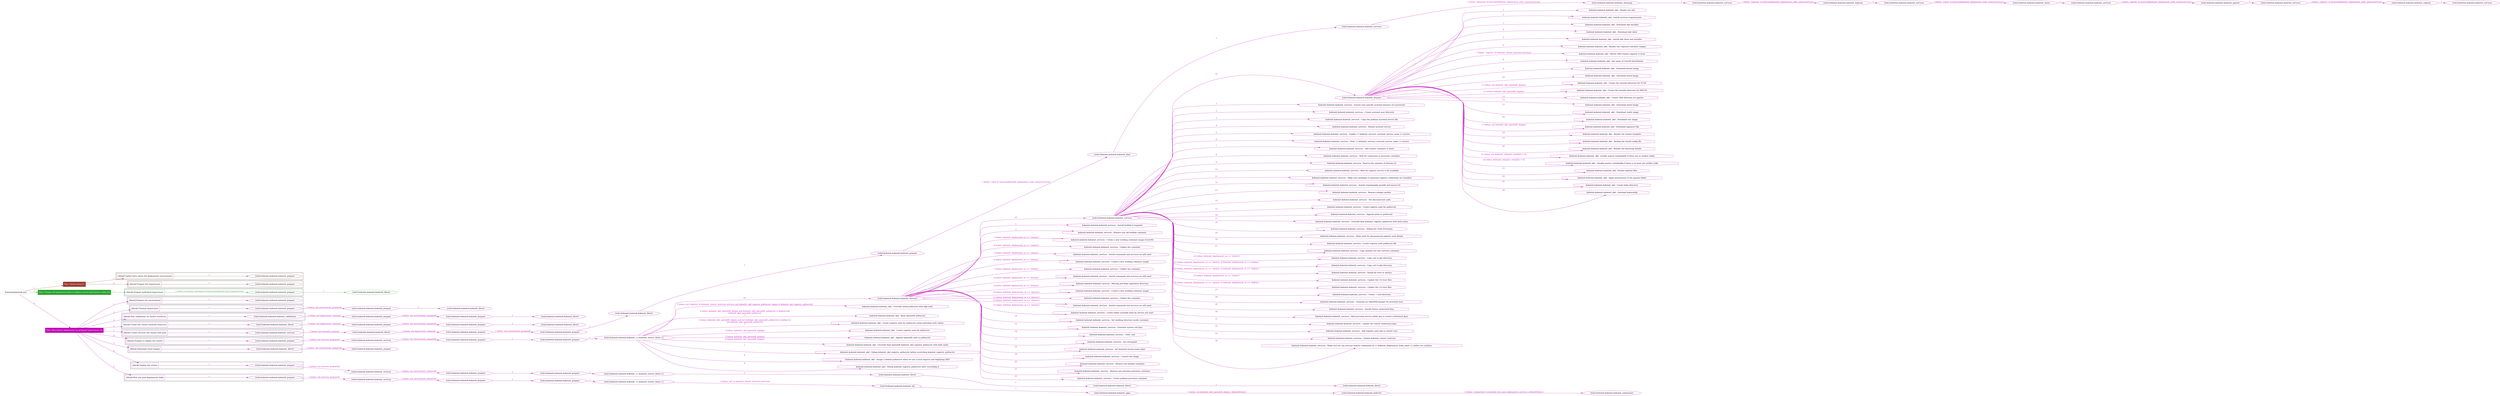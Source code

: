 digraph {
	graph [concentrate=true ordering=in rankdir=LR ratio=fill]
	edge [esep=5 sep=10]
	"kubeinit/playbook.yml" [id=root_node style=dotted]
	play_81dbe9fc [label="Play: Initial setup (1)" color="#9a3b32" fontcolor="#ffffff" id=play_81dbe9fc shape=box style=filled tooltip=localhost]
	"kubeinit/playbook.yml" -> play_81dbe9fc [label="1 " color="#9a3b32" fontcolor="#9a3b32" id=edge_3fa79bad labeltooltip="1 " tooltip="1 "]
	subgraph "kubeinit.kubeinit.kubeinit_prepare" {
		role_88bb15c1 [label="[role] kubeinit.kubeinit.kubeinit_prepare" color="#9a3b32" id=role_88bb15c1 tooltip="kubeinit.kubeinit.kubeinit_prepare"]
	}
	subgraph "kubeinit.kubeinit.kubeinit_prepare" {
		role_7743e0fb [label="[role] kubeinit.kubeinit.kubeinit_prepare" color="#9a3b32" id=role_7743e0fb tooltip="kubeinit.kubeinit.kubeinit_prepare"]
	}
	subgraph "Play: Initial setup (1)" {
		play_81dbe9fc -> block_e878dcc7 [label=1 color="#9a3b32" fontcolor="#9a3b32" id=edge_39e73174 labeltooltip=1 tooltip=1]
		subgraph cluster_block_e878dcc7 {
			block_e878dcc7 [label="[block] Gather facts about the deployment environment" color="#9a3b32" id=block_e878dcc7 labeltooltip="Gather facts about the deployment environment" shape=box tooltip="Gather facts about the deployment environment"]
			block_e878dcc7 -> role_88bb15c1 [label="1 " color="#9a3b32" fontcolor="#9a3b32" id=edge_1ad7bcfa labeltooltip="1 " tooltip="1 "]
		}
		play_81dbe9fc -> block_2233b9d8 [label=2 color="#9a3b32" fontcolor="#9a3b32" id=edge_8047bba2 labeltooltip=2 tooltip=2]
		subgraph cluster_block_2233b9d8 {
			block_2233b9d8 [label="[block] Prepare the hypervisors" color="#9a3b32" id=block_2233b9d8 labeltooltip="Prepare the hypervisors" shape=box tooltip="Prepare the hypervisors"]
			block_2233b9d8 -> role_7743e0fb [label="1 " color="#9a3b32" fontcolor="#9a3b32" id=edge_13140154 labeltooltip="1 " tooltip="1 "]
		}
	}
	play_aa187731 [label="Play: Prepare all hypervisor hosts to deploy service and cluster nodes (0)" color="#29a32d" fontcolor="#ffffff" id=play_aa187731 shape=box style=filled tooltip="Play: Prepare all hypervisor hosts to deploy service and cluster nodes (0)"]
	"kubeinit/playbook.yml" -> play_aa187731 [label="2 " color="#29a32d" fontcolor="#29a32d" id=edge_eab92402 labeltooltip="2 " tooltip="2 "]
	subgraph "kubeinit.kubeinit.kubeinit_libvirt" {
		role_12303c79 [label="[role] kubeinit.kubeinit.kubeinit_libvirt" color="#29a32d" id=role_12303c79 tooltip="kubeinit.kubeinit.kubeinit_libvirt"]
	}
	subgraph "kubeinit.kubeinit.kubeinit_prepare" {
		role_31bdddfc [label="[role] kubeinit.kubeinit.kubeinit_prepare" color="#29a32d" id=role_31bdddfc tooltip="kubeinit.kubeinit.kubeinit_prepare"]
		role_31bdddfc -> role_12303c79 [label="1 " color="#29a32d" fontcolor="#29a32d" id=edge_21d2fc35 labeltooltip="1 " tooltip="1 "]
	}
	subgraph "Play: Prepare all hypervisor hosts to deploy service and cluster nodes (0)" {
		play_aa187731 -> block_cefc717c [label=1 color="#29a32d" fontcolor="#29a32d" id=edge_0609c469 labeltooltip=1 tooltip=1]
		subgraph cluster_block_cefc717c {
			block_cefc717c [label="[block] Prepare individual hypervisors" color="#29a32d" id=block_cefc717c labeltooltip="Prepare individual hypervisors" shape=box tooltip="Prepare individual hypervisors"]
			block_cefc717c -> role_31bdddfc [label="1 [when: inventory_hostname in hostvars['kubeinit-facts'].hypervisors]" color="#29a32d" fontcolor="#29a32d" id=edge_dabd0fb6 labeltooltip="1 [when: inventory_hostname in hostvars['kubeinit-facts'].hypervisors]" tooltip="1 [when: inventory_hostname in hostvars['kubeinit-facts'].hypervisors]"]
		}
	}
	play_48d6a98c [label="Play: Run cluster deployment on prepared hypervisors (1)" color="#c00cb5" fontcolor="#ffffff" id=play_48d6a98c shape=box style=filled tooltip=localhost]
	"kubeinit/playbook.yml" -> play_48d6a98c [label="3 " color="#c00cb5" fontcolor="#c00cb5" id=edge_55df632e labeltooltip="3 " tooltip="3 "]
	subgraph "kubeinit.kubeinit.kubeinit_prepare" {
		role_2b9d1cc1 [label="[role] kubeinit.kubeinit.kubeinit_prepare" color="#c00cb5" id=role_2b9d1cc1 tooltip="kubeinit.kubeinit.kubeinit_prepare"]
	}
	subgraph "kubeinit.kubeinit.kubeinit_libvirt" {
		role_4b13639a [label="[role] kubeinit.kubeinit.kubeinit_libvirt" color="#c00cb5" id=role_4b13639a tooltip="kubeinit.kubeinit.kubeinit_libvirt"]
	}
	subgraph "kubeinit.kubeinit.kubeinit_prepare" {
		role_19702215 [label="[role] kubeinit.kubeinit.kubeinit_prepare" color="#c00cb5" id=role_19702215 tooltip="kubeinit.kubeinit.kubeinit_prepare"]
		role_19702215 -> role_4b13639a [label="1 " color="#c00cb5" fontcolor="#c00cb5" id=edge_ef47de53 labeltooltip="1 " tooltip="1 "]
	}
	subgraph "kubeinit.kubeinit.kubeinit_prepare" {
		role_4e23888e [label="[role] kubeinit.kubeinit.kubeinit_prepare" color="#c00cb5" id=role_4e23888e tooltip="kubeinit.kubeinit.kubeinit_prepare"]
		role_4e23888e -> role_19702215 [label="1 [when: not environment_prepared]" color="#c00cb5" fontcolor="#c00cb5" id=edge_659a2d39 labeltooltip="1 [when: not environment_prepared]" tooltip="1 [when: not environment_prepared]"]
	}
	subgraph "kubeinit.kubeinit.kubeinit_libvirt" {
		role_c6a5ff37 [label="[role] kubeinit.kubeinit.kubeinit_libvirt" color="#c00cb5" id=role_c6a5ff37 tooltip="kubeinit.kubeinit.kubeinit_libvirt"]
	}
	subgraph "kubeinit.kubeinit.kubeinit_prepare" {
		role_ead1d806 [label="[role] kubeinit.kubeinit.kubeinit_prepare" color="#c00cb5" id=role_ead1d806 tooltip="kubeinit.kubeinit.kubeinit_prepare"]
		role_ead1d806 -> role_c6a5ff37 [label="1 " color="#c00cb5" fontcolor="#c00cb5" id=edge_14cb0028 labeltooltip="1 " tooltip="1 "]
	}
	subgraph "kubeinit.kubeinit.kubeinit_prepare" {
		role_14ff42c9 [label="[role] kubeinit.kubeinit.kubeinit_prepare" color="#c00cb5" id=role_14ff42c9 tooltip="kubeinit.kubeinit.kubeinit_prepare"]
		role_14ff42c9 -> role_ead1d806 [label="1 [when: not environment_prepared]" color="#c00cb5" fontcolor="#c00cb5" id=edge_e73af38d labeltooltip="1 [when: not environment_prepared]" tooltip="1 [when: not environment_prepared]"]
	}
	subgraph "kubeinit.kubeinit.kubeinit_validations" {
		role_c23c44f7 [label="[role] kubeinit.kubeinit.kubeinit_validations" color="#c00cb5" id=role_c23c44f7 tooltip="kubeinit.kubeinit.kubeinit_validations"]
		role_c23c44f7 -> role_14ff42c9 [label="1 [when: not hypervisors_cleaned]" color="#c00cb5" fontcolor="#c00cb5" id=edge_11b5bbd9 labeltooltip="1 [when: not hypervisors_cleaned]" tooltip="1 [when: not hypervisors_cleaned]"]
	}
	subgraph "kubeinit.kubeinit.kubeinit_libvirt" {
		role_ad4b4bd6 [label="[role] kubeinit.kubeinit.kubeinit_libvirt" color="#c00cb5" id=role_ad4b4bd6 tooltip="kubeinit.kubeinit.kubeinit_libvirt"]
	}
	subgraph "kubeinit.kubeinit.kubeinit_prepare" {
		role_67868e3b [label="[role] kubeinit.kubeinit.kubeinit_prepare" color="#c00cb5" id=role_67868e3b tooltip="kubeinit.kubeinit.kubeinit_prepare"]
		role_67868e3b -> role_ad4b4bd6 [label="1 " color="#c00cb5" fontcolor="#c00cb5" id=edge_fd8bf338 labeltooltip="1 " tooltip="1 "]
	}
	subgraph "kubeinit.kubeinit.kubeinit_prepare" {
		role_ada01a22 [label="[role] kubeinit.kubeinit.kubeinit_prepare" color="#c00cb5" id=role_ada01a22 tooltip="kubeinit.kubeinit.kubeinit_prepare"]
		role_ada01a22 -> role_67868e3b [label="1 [when: not environment_prepared]" color="#c00cb5" fontcolor="#c00cb5" id=edge_05154807 labeltooltip="1 [when: not environment_prepared]" tooltip="1 [when: not environment_prepared]"]
	}
	subgraph "kubeinit.kubeinit.kubeinit_libvirt" {
		role_f30bbb2b [label="[role] kubeinit.kubeinit.kubeinit_libvirt" color="#c00cb5" id=role_f30bbb2b tooltip="kubeinit.kubeinit.kubeinit_libvirt"]
		role_f30bbb2b -> role_ada01a22 [label="1 [when: not hypervisors_cleaned]" color="#c00cb5" fontcolor="#c00cb5" id=edge_3a87b65c labeltooltip="1 [when: not hypervisors_cleaned]" tooltip="1 [when: not hypervisors_cleaned]"]
	}
	subgraph "kubeinit.kubeinit.kubeinit_services" {
		role_d27a2e4c [label="[role] kubeinit.kubeinit.kubeinit_services" color="#c00cb5" id=role_d27a2e4c tooltip="kubeinit.kubeinit.kubeinit_services"]
	}
	subgraph "kubeinit.kubeinit.kubeinit_registry" {
		role_ab643c36 [label="[role] kubeinit.kubeinit.kubeinit_registry" color="#c00cb5" id=role_ab643c36 tooltip="kubeinit.kubeinit.kubeinit_registry"]
		role_ab643c36 -> role_d27a2e4c [label="1 " color="#c00cb5" fontcolor="#c00cb5" id=edge_3631014f labeltooltip="1 " tooltip="1 "]
	}
	subgraph "kubeinit.kubeinit.kubeinit_services" {
		role_e663fa7e [label="[role] kubeinit.kubeinit.kubeinit_services" color="#c00cb5" id=role_e663fa7e tooltip="kubeinit.kubeinit.kubeinit_services"]
		role_e663fa7e -> role_ab643c36 [label="1 [when: 'registry' in hostvars[kubeinit_deployment_node_name].services]" color="#c00cb5" fontcolor="#c00cb5" id=edge_ad09d1db labeltooltip="1 [when: 'registry' in hostvars[kubeinit_deployment_node_name].services]" tooltip="1 [when: 'registry' in hostvars[kubeinit_deployment_node_name].services]"]
	}
	subgraph "kubeinit.kubeinit.kubeinit_apache" {
		role_b1858d63 [label="[role] kubeinit.kubeinit.kubeinit_apache" color="#c00cb5" id=role_b1858d63 tooltip="kubeinit.kubeinit.kubeinit_apache"]
		role_b1858d63 -> role_e663fa7e [label="1 " color="#c00cb5" fontcolor="#c00cb5" id=edge_ba308b35 labeltooltip="1 " tooltip="1 "]
	}
	subgraph "kubeinit.kubeinit.kubeinit_services" {
		role_90a81f8e [label="[role] kubeinit.kubeinit.kubeinit_services" color="#c00cb5" id=role_90a81f8e tooltip="kubeinit.kubeinit.kubeinit_services"]
		role_90a81f8e -> role_b1858d63 [label="1 [when: 'apache' in hostvars[kubeinit_deployment_node_name].services]" color="#c00cb5" fontcolor="#c00cb5" id=edge_9e727220 labeltooltip="1 [when: 'apache' in hostvars[kubeinit_deployment_node_name].services]" tooltip="1 [when: 'apache' in hostvars[kubeinit_deployment_node_name].services]"]
	}
	subgraph "kubeinit.kubeinit.kubeinit_nexus" {
		role_3c9fbee1 [label="[role] kubeinit.kubeinit.kubeinit_nexus" color="#c00cb5" id=role_3c9fbee1 tooltip="kubeinit.kubeinit.kubeinit_nexus"]
		role_3c9fbee1 -> role_90a81f8e [label="1 " color="#c00cb5" fontcolor="#c00cb5" id=edge_39a4a4a8 labeltooltip="1 " tooltip="1 "]
	}
	subgraph "kubeinit.kubeinit.kubeinit_services" {
		role_3e1e2804 [label="[role] kubeinit.kubeinit.kubeinit_services" color="#c00cb5" id=role_3e1e2804 tooltip="kubeinit.kubeinit.kubeinit_services"]
		role_3e1e2804 -> role_3c9fbee1 [label="1 [when: 'nexus' in hostvars[kubeinit_deployment_node_name].services]" color="#c00cb5" fontcolor="#c00cb5" id=edge_bb6c8f94 labeltooltip="1 [when: 'nexus' in hostvars[kubeinit_deployment_node_name].services]" tooltip="1 [when: 'nexus' in hostvars[kubeinit_deployment_node_name].services]"]
	}
	subgraph "kubeinit.kubeinit.kubeinit_haproxy" {
		role_39bc9cc3 [label="[role] kubeinit.kubeinit.kubeinit_haproxy" color="#c00cb5" id=role_39bc9cc3 tooltip="kubeinit.kubeinit.kubeinit_haproxy"]
		role_39bc9cc3 -> role_3e1e2804 [label="1 " color="#c00cb5" fontcolor="#c00cb5" id=edge_df360a50 labeltooltip="1 " tooltip="1 "]
	}
	subgraph "kubeinit.kubeinit.kubeinit_services" {
		role_48388fbe [label="[role] kubeinit.kubeinit.kubeinit_services" color="#c00cb5" id=role_48388fbe tooltip="kubeinit.kubeinit.kubeinit_services"]
		role_48388fbe -> role_39bc9cc3 [label="1 [when: 'haproxy' in hostvars[kubeinit_deployment_node_name].services]" color="#c00cb5" fontcolor="#c00cb5" id=edge_52498e6d labeltooltip="1 [when: 'haproxy' in hostvars[kubeinit_deployment_node_name].services]" tooltip="1 [when: 'haproxy' in hostvars[kubeinit_deployment_node_name].services]"]
	}
	subgraph "kubeinit.kubeinit.kubeinit_dnsmasq" {
		role_a00ede3a [label="[role] kubeinit.kubeinit.kubeinit_dnsmasq" color="#c00cb5" id=role_a00ede3a tooltip="kubeinit.kubeinit.kubeinit_dnsmasq"]
		role_a00ede3a -> role_48388fbe [label="1 " color="#c00cb5" fontcolor="#c00cb5" id=edge_ddef4c13 labeltooltip="1 " tooltip="1 "]
	}
	subgraph "kubeinit.kubeinit.kubeinit_services" {
		role_ae634bfd [label="[role] kubeinit.kubeinit.kubeinit_services" color="#c00cb5" id=role_ae634bfd tooltip="kubeinit.kubeinit.kubeinit_services"]
		role_ae634bfd -> role_a00ede3a [label="1 [when: 'dnsmasq' in hostvars[kubeinit_deployment_node_name].services]" color="#c00cb5" fontcolor="#c00cb5" id=edge_fde60dad labeltooltip="1 [when: 'dnsmasq' in hostvars[kubeinit_deployment_node_name].services]" tooltip="1 [when: 'dnsmasq' in hostvars[kubeinit_deployment_node_name].services]"]
	}
	subgraph "kubeinit.kubeinit.kubeinit_bind" {
		role_dc4ec727 [label="[role] kubeinit.kubeinit.kubeinit_bind" color="#c00cb5" id=role_dc4ec727 tooltip="kubeinit.kubeinit.kubeinit_bind"]
		role_dc4ec727 -> role_ae634bfd [label="1 " color="#c00cb5" fontcolor="#c00cb5" id=edge_fa959d24 labeltooltip="1 " tooltip="1 "]
	}
	subgraph "kubeinit.kubeinit.kubeinit_prepare" {
		role_629fa441 [label="[role] kubeinit.kubeinit.kubeinit_prepare" color="#c00cb5" id=role_629fa441 tooltip="kubeinit.kubeinit.kubeinit_prepare"]
		role_629fa441 -> role_dc4ec727 [label="1 [when: 'bind' in hostvars[kubeinit_deployment_node_name].services]" color="#c00cb5" fontcolor="#c00cb5" id=edge_b539eb05 labeltooltip="1 [when: 'bind' in hostvars[kubeinit_deployment_node_name].services]" tooltip="1 [when: 'bind' in hostvars[kubeinit_deployment_node_name].services]"]
	}
	subgraph "kubeinit.kubeinit.kubeinit_libvirt" {
		role_270afdad [label="[role] kubeinit.kubeinit.kubeinit_libvirt" color="#c00cb5" id=role_270afdad tooltip="kubeinit.kubeinit.kubeinit_libvirt"]
		role_270afdad -> role_629fa441 [label="1 " color="#c00cb5" fontcolor="#c00cb5" id=edge_46ac0be7 labeltooltip="1 " tooltip="1 "]
	}
	subgraph "kubeinit.kubeinit.kubeinit_prepare" {
		role_fd9cf099 [label="[role] kubeinit.kubeinit.kubeinit_prepare" color="#c00cb5" id=role_fd9cf099 tooltip="kubeinit.kubeinit.kubeinit_prepare"]
		role_fd9cf099 -> role_270afdad [label="1 " color="#c00cb5" fontcolor="#c00cb5" id=edge_cfe9ae1f labeltooltip="1 " tooltip="1 "]
	}
	subgraph "kubeinit.kubeinit.kubeinit_prepare" {
		role_ed86a0b3 [label="[role] kubeinit.kubeinit.kubeinit_prepare" color="#c00cb5" id=role_ed86a0b3 tooltip="kubeinit.kubeinit.kubeinit_prepare"]
		role_ed86a0b3 -> role_fd9cf099 [label="1 [when: not environment_prepared]" color="#c00cb5" fontcolor="#c00cb5" id=edge_ada7306a labeltooltip="1 [when: not environment_prepared]" tooltip="1 [when: not environment_prepared]"]
	}
	subgraph "kubeinit.kubeinit.kubeinit_libvirt" {
		role_5a8d5795 [label="[role] kubeinit.kubeinit.kubeinit_libvirt" color="#c00cb5" id=role_5a8d5795 tooltip="kubeinit.kubeinit.kubeinit_libvirt"]
		role_5a8d5795 -> role_ed86a0b3 [label="1 [when: not hypervisors_cleaned]" color="#c00cb5" fontcolor="#c00cb5" id=edge_ecd9883b labeltooltip="1 [when: not hypervisors_cleaned]" tooltip="1 [when: not hypervisors_cleaned]"]
	}
	subgraph "kubeinit.kubeinit.kubeinit_services" {
		role_c1efc174 [label="[role] kubeinit.kubeinit.kubeinit_services" color="#c00cb5" id=role_c1efc174 tooltip="kubeinit.kubeinit.kubeinit_services"]
		role_c1efc174 -> role_5a8d5795 [label="1 [when: not network_created]" color="#c00cb5" fontcolor="#c00cb5" id=edge_ed8d3a93 labeltooltip="1 [when: not network_created]" tooltip="1 [when: not network_created]"]
	}
	subgraph "kubeinit.kubeinit.kubeinit_prepare" {
		role_e2429c8c [label="[role] kubeinit.kubeinit.kubeinit_prepare" color="#c00cb5" id=role_e2429c8c tooltip="kubeinit.kubeinit.kubeinit_prepare"]
		task_004b9a5e [label="kubeinit.kubeinit.kubeinit_okd : Render net info" color="#c00cb5" id=task_004b9a5e shape=octagon tooltip="kubeinit.kubeinit.kubeinit_okd : Render net info"]
		role_e2429c8c -> task_004b9a5e [label="1 " color="#c00cb5" fontcolor="#c00cb5" id=edge_90cb9511 labeltooltip="1 " tooltip="1 "]
		task_e07ce5c9 [label="kubeinit.kubeinit.kubeinit_okd : Install services requirements" color="#c00cb5" id=task_e07ce5c9 shape=octagon tooltip="kubeinit.kubeinit.kubeinit_okd : Install services requirements"]
		role_e2429c8c -> task_e07ce5c9 [label="2 " color="#c00cb5" fontcolor="#c00cb5" id=edge_9bd7e1e4 labeltooltip="2 " tooltip="2 "]
		task_10e0cd16 [label="kubeinit.kubeinit.kubeinit_okd : Download okd installer" color="#c00cb5" id=task_10e0cd16 shape=octagon tooltip="kubeinit.kubeinit.kubeinit_okd : Download okd installer"]
		role_e2429c8c -> task_10e0cd16 [label="3 " color="#c00cb5" fontcolor="#c00cb5" id=edge_86a8094e labeltooltip="3 " tooltip="3 "]
		task_1a9332b7 [label="kubeinit.kubeinit.kubeinit_okd : Download okd client" color="#c00cb5" id=task_1a9332b7 shape=octagon tooltip="kubeinit.kubeinit.kubeinit_okd : Download okd client"]
		role_e2429c8c -> task_1a9332b7 [label="4 " color="#c00cb5" fontcolor="#c00cb5" id=edge_3acb3e14 labeltooltip="4 " tooltip="4 "]
		task_23e2318a [label="kubeinit.kubeinit.kubeinit_okd : Install okd client and installer" color="#c00cb5" id=task_23e2318a shape=octagon tooltip="kubeinit.kubeinit.kubeinit_okd : Install okd client and installer"]
		role_e2429c8c -> task_23e2318a [label="5 " color="#c00cb5" fontcolor="#c00cb5" id=edge_84de7bdd labeltooltip="5 " tooltip="5 "]
		task_5dcb8923 [label="kubeinit.kubeinit.kubeinit_okd : Render the required container images" color="#c00cb5" id=task_5dcb8923 shape=octagon tooltip="kubeinit.kubeinit.kubeinit_okd : Render the required container images"]
		role_e2429c8c -> task_5dcb8923 [label="6 " color="#c00cb5" fontcolor="#c00cb5" id=edge_a31d2e28 labeltooltip="6 " tooltip="6 "]
		task_702a2958 [label="kubeinit.kubeinit.kubeinit_okd : Mirror OKD remote registry to local" color="#c00cb5" id=task_702a2958 shape=octagon tooltip="kubeinit.kubeinit.kubeinit_okd : Mirror OKD remote registry to local"]
		role_e2429c8c -> task_702a2958 [label="7 [when: 'registry' in kubeinit_cluster_hostvars.services]" color="#c00cb5" fontcolor="#c00cb5" id=edge_fb2b2ea9 labeltooltip="7 [when: 'registry' in kubeinit_cluster_hostvars.services]" tooltip="7 [when: 'registry' in kubeinit_cluster_hostvars.services]"]
		task_fe32cf3b [label="kubeinit.kubeinit.kubeinit_okd : Set name of CoreOS distribution" color="#c00cb5" id=task_fe32cf3b shape=octagon tooltip="kubeinit.kubeinit.kubeinit_okd : Set name of CoreOS distribution"]
		role_e2429c8c -> task_fe32cf3b [label="8 " color="#c00cb5" fontcolor="#c00cb5" id=edge_755dc199 labeltooltip="8 " tooltip="8 "]
		task_5f8f8ac5 [label="kubeinit.kubeinit.kubeinit_okd : Download kernel image" color="#c00cb5" id=task_5f8f8ac5 shape=octagon tooltip="kubeinit.kubeinit.kubeinit_okd : Download kernel image"]
		role_e2429c8c -> task_5f8f8ac5 [label="9 " color="#c00cb5" fontcolor="#c00cb5" id=edge_fe7ebf60 labeltooltip="9 " tooltip="9 "]
		task_27ea1eba [label="kubeinit.kubeinit.kubeinit_okd : Download initrd image" color="#c00cb5" id=task_27ea1eba shape=octagon tooltip="kubeinit.kubeinit.kubeinit_okd : Download initrd image"]
		role_e2429c8c -> task_27ea1eba [label="10 " color="#c00cb5" fontcolor="#c00cb5" id=edge_d1b22153 labeltooltip="10 " tooltip="10 "]
		task_ef4a7f93 [label="kubeinit.kubeinit.kubeinit_okd : Create the treeinfo directory for FCOS" color="#c00cb5" id=task_ef4a7f93 shape=octagon tooltip="kubeinit.kubeinit.kubeinit_okd : Create the treeinfo directory for FCOS"]
		role_e2429c8c -> task_ef4a7f93 [label="11 [when: not kubeinit_okd_openshift_deploy]" color="#c00cb5" fontcolor="#c00cb5" id=edge_3960ba4f labeltooltip="11 [when: not kubeinit_okd_openshift_deploy]" tooltip="11 [when: not kubeinit_okd_openshift_deploy]"]
		task_e94ac29a [label="kubeinit.kubeinit.kubeinit_okd : Create the treeinfo directory for RHCOS" color="#c00cb5" id=task_e94ac29a shape=octagon tooltip="kubeinit.kubeinit.kubeinit_okd : Create the treeinfo directory for RHCOS"]
		role_e2429c8c -> task_e94ac29a [label="12 [when: kubeinit_okd_openshift_deploy]" color="#c00cb5" fontcolor="#c00cb5" id=edge_a5b320da labeltooltip="12 [when: kubeinit_okd_openshift_deploy]" tooltip="12 [when: kubeinit_okd_openshift_deploy]"]
		task_1e36f2c2 [label="kubeinit.kubeinit.kubeinit_okd : Create OKD directory for apache" color="#c00cb5" id=task_1e36f2c2 shape=octagon tooltip="kubeinit.kubeinit.kubeinit_okd : Create OKD directory for apache"]
		role_e2429c8c -> task_1e36f2c2 [label="13 " color="#c00cb5" fontcolor="#c00cb5" id=edge_dcb54b6c labeltooltip="13 " tooltip="13 "]
		task_15104671 [label="kubeinit.kubeinit.kubeinit_okd : Download initrd image" color="#c00cb5" id=task_15104671 shape=octagon tooltip="kubeinit.kubeinit.kubeinit_okd : Download initrd image"]
		role_e2429c8c -> task_15104671 [label="14 " color="#c00cb5" fontcolor="#c00cb5" id=edge_a940ca0b labeltooltip="14 " tooltip="14 "]
		task_0f137934 [label="kubeinit.kubeinit.kubeinit_okd : Download rootfs image" color="#c00cb5" id=task_0f137934 shape=octagon tooltip="kubeinit.kubeinit.kubeinit_okd : Download rootfs image"]
		role_e2429c8c -> task_0f137934 [label="15 " color="#c00cb5" fontcolor="#c00cb5" id=edge_637df10a labeltooltip="15 " tooltip="15 "]
		task_1518814c [label="kubeinit.kubeinit.kubeinit_okd : Download raw image" color="#c00cb5" id=task_1518814c shape=octagon tooltip="kubeinit.kubeinit.kubeinit_okd : Download raw image"]
		role_e2429c8c -> task_1518814c [label="16 " color="#c00cb5" fontcolor="#c00cb5" id=edge_921f2176 labeltooltip="16 " tooltip="16 "]
		task_69e75b19 [label="kubeinit.kubeinit.kubeinit_okd : Download signature file" color="#c00cb5" id=task_69e75b19 shape=octagon tooltip="kubeinit.kubeinit.kubeinit_okd : Download signature file"]
		role_e2429c8c -> task_69e75b19 [label="17 [when: not kubeinit_okd_openshift_deploy]" color="#c00cb5" fontcolor="#c00cb5" id=edge_c346d215 labeltooltip="17 [when: not kubeinit_okd_openshift_deploy]" tooltip="17 [when: not kubeinit_okd_openshift_deploy]"]
		task_66d9e598 [label="kubeinit.kubeinit.kubeinit_okd : Render the cluster template" color="#c00cb5" id=task_66d9e598 shape=octagon tooltip="kubeinit.kubeinit.kubeinit_okd : Render the cluster template"]
		role_e2429c8c -> task_66d9e598 [label="18 " color="#c00cb5" fontcolor="#c00cb5" id=edge_0ef900d2 labeltooltip="18 " tooltip="18 "]
		task_78fa8df3 [label="kubeinit.kubeinit.kubeinit_okd : Backup the install config file" color="#c00cb5" id=task_78fa8df3 shape=octagon tooltip="kubeinit.kubeinit.kubeinit_okd : Backup the install config file"]
		role_e2429c8c -> task_78fa8df3 [label="19 " color="#c00cb5" fontcolor="#c00cb5" id=edge_f0a4fcc8 labeltooltip="19 " tooltip="19 "]
		task_c0e15c96 [label="kubeinit.kubeinit.kubeinit_okd : Render the bootstrap details" color="#c00cb5" id=task_c0e15c96 shape=octagon tooltip="kubeinit.kubeinit.kubeinit_okd : Render the bootstrap details"]
		role_e2429c8c -> task_c0e15c96 [label="20 " color="#c00cb5" fontcolor="#c00cb5" id=edge_65c679d0 labeltooltip="20 " tooltip="20 "]
		task_e1c76c83 [label="kubeinit.kubeinit.kubeinit_okd : Enable master schedulable if there are no worker nodes" color="#c00cb5" id=task_e1c76c83 shape=octagon tooltip="kubeinit.kubeinit.kubeinit_okd : Enable master schedulable if there are no worker nodes"]
		role_e2429c8c -> task_e1c76c83 [label="21 [when: not kubeinit_compute_count|int > 0]" color="#c00cb5" fontcolor="#c00cb5" id=edge_6ba98d47 labeltooltip="21 [when: not kubeinit_compute_count|int > 0]" tooltip="21 [when: not kubeinit_compute_count|int > 0]"]
		task_3bf5279f [label="kubeinit.kubeinit.kubeinit_okd : Disable master schedulable if there is at least one worker node" color="#c00cb5" id=task_3bf5279f shape=octagon tooltip="kubeinit.kubeinit.kubeinit_okd : Disable master schedulable if there is at least one worker node"]
		role_e2429c8c -> task_3bf5279f [label="22 [when: kubeinit_compute_count|int > 0]" color="#c00cb5" fontcolor="#c00cb5" id=edge_e4cfa6b4 labeltooltip="22 [when: kubeinit_compute_count|int > 0]" tooltip="22 [when: kubeinit_compute_count|int > 0]"]
		task_19ee3291 [label="kubeinit.kubeinit.kubeinit_okd : Render ignition files" color="#c00cb5" id=task_19ee3291 shape=octagon tooltip="kubeinit.kubeinit.kubeinit_okd : Render ignition files"]
		role_e2429c8c -> task_19ee3291 [label="23 " color="#c00cb5" fontcolor="#c00cb5" id=edge_a34e3c1a labeltooltip="23 " tooltip="23 "]
		task_8e6c6954 [label="kubeinit.kubeinit.kubeinit_okd : Apply permissions to the apache folder" color="#c00cb5" id=task_8e6c6954 shape=octagon tooltip="kubeinit.kubeinit.kubeinit_okd : Apply permissions to the apache folder"]
		role_e2429c8c -> task_8e6c6954 [label="24 " color="#c00cb5" fontcolor="#c00cb5" id=edge_4acb535e labeltooltip="24 " tooltip="24 "]
		task_856e3226 [label="kubeinit.kubeinit.kubeinit_okd : Create kube directory" color="#c00cb5" id=task_856e3226 shape=octagon tooltip="kubeinit.kubeinit.kubeinit_okd : Create kube directory"]
		role_e2429c8c -> task_856e3226 [label="25 " color="#c00cb5" fontcolor="#c00cb5" id=edge_5cc8e9ca labeltooltip="25 " tooltip="25 "]
		task_507b55aa [label="kubeinit.kubeinit.kubeinit_okd : Autoload kubeconfig" color="#c00cb5" id=task_507b55aa shape=octagon tooltip="kubeinit.kubeinit.kubeinit_okd : Autoload kubeconfig"]
		role_e2429c8c -> task_507b55aa [label="26 " color="#c00cb5" fontcolor="#c00cb5" id=edge_8011e620 labeltooltip="26 " tooltip="26 "]
	}
	subgraph "kubeinit.kubeinit.kubeinit_services" {
		role_880059d2 [label="[role] kubeinit.kubeinit.kubeinit_services" color="#c00cb5" id=role_880059d2 tooltip="kubeinit.kubeinit.kubeinit_services"]
		task_2a4162ab [label="kubeinit.kubeinit.kubeinit_services : Ensure user specific systemd instance are persistent" color="#c00cb5" id=task_2a4162ab shape=octagon tooltip="kubeinit.kubeinit.kubeinit_services : Ensure user specific systemd instance are persistent"]
		role_880059d2 -> task_2a4162ab [label="1 " color="#c00cb5" fontcolor="#c00cb5" id=edge_71548d2f labeltooltip="1 " tooltip="1 "]
		task_941dbe3b [label="kubeinit.kubeinit.kubeinit_services : Create systemd user directory" color="#c00cb5" id=task_941dbe3b shape=octagon tooltip="kubeinit.kubeinit.kubeinit_services : Create systemd user directory"]
		role_880059d2 -> task_941dbe3b [label="2 " color="#c00cb5" fontcolor="#c00cb5" id=edge_a542ccfc labeltooltip="2 " tooltip="2 "]
		task_7d9614fd [label="kubeinit.kubeinit.kubeinit_services : Copy the podman systemd service file" color="#c00cb5" id=task_7d9614fd shape=octagon tooltip="kubeinit.kubeinit.kubeinit_services : Copy the podman systemd service file"]
		role_880059d2 -> task_7d9614fd [label="3 " color="#c00cb5" fontcolor="#c00cb5" id=edge_f8ed87be labeltooltip="3 " tooltip="3 "]
		task_a695e401 [label="kubeinit.kubeinit.kubeinit_services : Reload systemd service" color="#c00cb5" id=task_a695e401 shape=octagon tooltip="kubeinit.kubeinit.kubeinit_services : Reload systemd service"]
		role_880059d2 -> task_a695e401 [label="4 " color="#c00cb5" fontcolor="#c00cb5" id=edge_1f3e7c48 labeltooltip="4 " tooltip="4 "]
		task_9eda4ab2 [label="kubeinit.kubeinit.kubeinit_services : Enable {{ kubeinit_services_systemd_service_name }}.service" color="#c00cb5" id=task_9eda4ab2 shape=octagon tooltip="kubeinit.kubeinit.kubeinit_services : Enable {{ kubeinit_services_systemd_service_name }}.service"]
		role_880059d2 -> task_9eda4ab2 [label="5 " color="#c00cb5" fontcolor="#c00cb5" id=edge_733d9c54 labeltooltip="5 " tooltip="5 "]
		task_2d8df2b7 [label="kubeinit.kubeinit.kubeinit_services : Start {{ kubeinit_services_systemd_service_name }}.service" color="#c00cb5" id=task_2d8df2b7 shape=octagon tooltip="kubeinit.kubeinit.kubeinit_services : Start {{ kubeinit_services_systemd_service_name }}.service"]
		role_880059d2 -> task_2d8df2b7 [label="6 " color="#c00cb5" fontcolor="#c00cb5" id=edge_28c7d4b4 labeltooltip="6 " tooltip="6 "]
		task_e9a024d0 [label="kubeinit.kubeinit.kubeinit_services : Add remote container to hosts" color="#c00cb5" id=task_e9a024d0 shape=octagon tooltip="kubeinit.kubeinit.kubeinit_services : Add remote container to hosts"]
		role_880059d2 -> task_e9a024d0 [label="7 " color="#c00cb5" fontcolor="#c00cb5" id=edge_25e73761 labeltooltip="7 " tooltip="7 "]
		task_6d6a12a6 [label="kubeinit.kubeinit.kubeinit_services : Wait for connection to provision container" color="#c00cb5" id=task_6d6a12a6 shape=octagon tooltip="kubeinit.kubeinit.kubeinit_services : Wait for connection to provision container"]
		role_880059d2 -> task_6d6a12a6 [label="8 " color="#c00cb5" fontcolor="#c00cb5" id=edge_9e2f21f7 labeltooltip="8 " tooltip="8 "]
		task_9e36ec96 [label="kubeinit.kubeinit.kubeinit_services : Read in the contents of domain.crt" color="#c00cb5" id=task_9e36ec96 shape=octagon tooltip="kubeinit.kubeinit.kubeinit_services : Read in the contents of domain.crt"]
		role_880059d2 -> task_9e36ec96 [label="9 " color="#c00cb5" fontcolor="#c00cb5" id=edge_2c6a3acd labeltooltip="9 " tooltip="9 "]
		task_e5f2e52a [label="kubeinit.kubeinit.kubeinit_services : Wait for registry service to be available" color="#c00cb5" id=task_e5f2e52a shape=octagon tooltip="kubeinit.kubeinit.kubeinit_services : Wait for registry service to be available"]
		role_880059d2 -> task_e5f2e52a [label="10 " color="#c00cb5" fontcolor="#c00cb5" id=edge_1bc24d85 labeltooltip="10 " tooltip="10 "]
		task_76db4224 [label="kubeinit.kubeinit.kubeinit_services : Make sure packages to generate registry credentials are installed" color="#c00cb5" id=task_76db4224 shape=octagon tooltip="kubeinit.kubeinit.kubeinit_services : Make sure packages to generate registry credentials are installed"]
		role_880059d2 -> task_76db4224 [label="11 " color="#c00cb5" fontcolor="#c00cb5" id=edge_dc82ea01 labeltooltip="11 " tooltip="11 "]
		task_2d58fef9 [label="kubeinit.kubeinit.kubeinit_services : Install cryptography, passlib and nexus3-cli" color="#c00cb5" id=task_2d58fef9 shape=octagon tooltip="kubeinit.kubeinit.kubeinit_services : Install cryptography, passlib and nexus3-cli"]
		role_880059d2 -> task_2d58fef9 [label="12 " color="#c00cb5" fontcolor="#c00cb5" id=edge_4bdc995e labeltooltip="12 " tooltip="12 "]
		task_608f2ac0 [label="kubeinit.kubeinit.kubeinit_services : Remove nologin marker" color="#c00cb5" id=task_608f2ac0 shape=octagon tooltip="kubeinit.kubeinit.kubeinit_services : Remove nologin marker"]
		role_880059d2 -> task_608f2ac0 [label="13 " color="#c00cb5" fontcolor="#c00cb5" id=edge_3a20665f labeltooltip="13 " tooltip="13 "]
		task_0974892b [label="kubeinit.kubeinit.kubeinit_services : Set disconnected_auth" color="#c00cb5" id=task_0974892b shape=octagon tooltip="kubeinit.kubeinit.kubeinit_services : Set disconnected_auth"]
		role_880059d2 -> task_0974892b [label="14 " color="#c00cb5" fontcolor="#c00cb5" id=edge_61b8063a labeltooltip="14 " tooltip="14 "]
		task_a4ac6d06 [label="kubeinit.kubeinit.kubeinit_services : Create registry auth for pullsecret" color="#c00cb5" id=task_a4ac6d06 shape=octagon tooltip="kubeinit.kubeinit.kubeinit_services : Create registry auth for pullsecret"]
		role_880059d2 -> task_a4ac6d06 [label="15 " color="#c00cb5" fontcolor="#c00cb5" id=edge_a0d47064 labeltooltip="15 " tooltip="15 "]
		task_de3d580e [label="kubeinit.kubeinit.kubeinit_services : Append auths to pullsecret" color="#c00cb5" id=task_de3d580e shape=octagon tooltip="kubeinit.kubeinit.kubeinit_services : Append auths to pullsecret"]
		role_880059d2 -> task_de3d580e [label="16 " color="#c00cb5" fontcolor="#c00cb5" id=edge_8c335d37 labeltooltip="16 " tooltip="16 "]
		task_11455d94 [label="kubeinit.kubeinit.kubeinit_services : Override final kubeinit_registry_pullsecret with both auths" color="#c00cb5" id=task_11455d94 shape=octagon tooltip="kubeinit.kubeinit.kubeinit_services : Override final kubeinit_registry_pullsecret with both auths"]
		role_880059d2 -> task_11455d94 [label="17 " color="#c00cb5" fontcolor="#c00cb5" id=edge_9c19221d labeltooltip="17 " tooltip="17 "]
		task_e643b035 [label="kubeinit.kubeinit.kubeinit_services : Debug the creds dictionary" color="#c00cb5" id=task_e643b035 shape=octagon tooltip="kubeinit.kubeinit.kubeinit_services : Debug the creds dictionary"]
		role_880059d2 -> task_e643b035 [label="18 " color="#c00cb5" fontcolor="#c00cb5" id=edge_4054f0e4 labeltooltip="18 " tooltip="18 "]
		task_151f6ae6 [label="kubeinit.kubeinit.kubeinit_services : Write auth for disconnected registry auth details" color="#c00cb5" id=task_151f6ae6 shape=octagon tooltip="kubeinit.kubeinit.kubeinit_services : Write auth for disconnected registry auth details"]
		role_880059d2 -> task_151f6ae6 [label="19 " color="#c00cb5" fontcolor="#c00cb5" id=edge_dc7df703 labeltooltip="19 " tooltip="19 "]
		task_0b74d8a4 [label="kubeinit.kubeinit.kubeinit_services : Create registry auth pullsecret file" color="#c00cb5" id=task_0b74d8a4 shape=octagon tooltip="kubeinit.kubeinit.kubeinit_services : Create registry auth pullsecret file"]
		role_880059d2 -> task_0b74d8a4 [label="20 " color="#c00cb5" fontcolor="#c00cb5" id=edge_b8f24c2d labeltooltip="20 " tooltip="20 "]
		task_b32e3ded [label="kubeinit.kubeinit.kubeinit_services : Copy domain cert into services container" color="#c00cb5" id=task_b32e3ded shape=octagon tooltip="kubeinit.kubeinit.kubeinit_services : Copy domain cert into services container"]
		role_880059d2 -> task_b32e3ded [label="21 " color="#c00cb5" fontcolor="#c00cb5" id=edge_a91303c0 labeltooltip="21 " tooltip="21 "]
		task_aca78534 [label="kubeinit.kubeinit.kubeinit_services : Copy cert to pki directory" color="#c00cb5" id=task_aca78534 shape=octagon tooltip="kubeinit.kubeinit.kubeinit_services : Copy cert to pki directory"]
		role_880059d2 -> task_aca78534 [label="22 [when: kubeinit_deployment_os == 'centos']" color="#c00cb5" fontcolor="#c00cb5" id=edge_f003f08d labeltooltip="22 [when: kubeinit_deployment_os == 'centos']" tooltip="22 [when: kubeinit_deployment_os == 'centos']"]
		task_52266c0e [label="kubeinit.kubeinit.kubeinit_services : Copy cert to pki directory" color="#c00cb5" id=task_52266c0e shape=octagon tooltip="kubeinit.kubeinit.kubeinit_services : Copy cert to pki directory"]
		role_880059d2 -> task_52266c0e [label="23 [when: kubeinit_deployment_os == 'ubuntu' or kubeinit_deployment_os == 'debian']" color="#c00cb5" fontcolor="#c00cb5" id=edge_8f411436 labeltooltip="23 [when: kubeinit_deployment_os == 'ubuntu' or kubeinit_deployment_os == 'debian']" tooltip="23 [when: kubeinit_deployment_os == 'ubuntu' or kubeinit_deployment_os == 'debian']"]
		task_30bd565d [label="kubeinit.kubeinit.kubeinit_services : Install all certs in ubuntu" color="#c00cb5" id=task_30bd565d shape=octagon tooltip="kubeinit.kubeinit.kubeinit_services : Install all certs in ubuntu"]
		role_880059d2 -> task_30bd565d [label="24 [when: kubeinit_deployment_os == 'ubuntu' or kubeinit_deployment_os == 'debian']" color="#c00cb5" fontcolor="#c00cb5" id=edge_14ffb51d labeltooltip="24 [when: kubeinit_deployment_os == 'ubuntu' or kubeinit_deployment_os == 'debian']" tooltip="24 [when: kubeinit_deployment_os == 'ubuntu' or kubeinit_deployment_os == 'debian']"]
		task_1de40552 [label="kubeinit.kubeinit.kubeinit_services : Update the CA trust files" color="#c00cb5" id=task_1de40552 shape=octagon tooltip="kubeinit.kubeinit.kubeinit_services : Update the CA trust files"]
		role_880059d2 -> task_1de40552 [label="25 [when: kubeinit_deployment_os == 'centos']" color="#c00cb5" fontcolor="#c00cb5" id=edge_88adb35b labeltooltip="25 [when: kubeinit_deployment_os == 'centos']" tooltip="25 [when: kubeinit_deployment_os == 'centos']"]
		task_c1733830 [label="kubeinit.kubeinit.kubeinit_services : Update the CA trust files" color="#c00cb5" id=task_c1733830 shape=octagon tooltip="kubeinit.kubeinit.kubeinit_services : Update the CA trust files"]
		role_880059d2 -> task_c1733830 [label="26 [when: kubeinit_deployment_os == 'ubuntu' or kubeinit_deployment_os == 'debian']" color="#c00cb5" fontcolor="#c00cb5" id=edge_6b3e73ce labeltooltip="26 [when: kubeinit_deployment_os == 'ubuntu' or kubeinit_deployment_os == 'debian']" tooltip="26 [when: kubeinit_deployment_os == 'ubuntu' or kubeinit_deployment_os == 'debian']"]
		task_a4936528 [label="kubeinit.kubeinit.kubeinit_services : Create ~/.ssh directory" color="#c00cb5" id=task_a4936528 shape=octagon tooltip="kubeinit.kubeinit.kubeinit_services : Create ~/.ssh directory"]
		role_880059d2 -> task_a4936528 [label="27 " color="#c00cb5" fontcolor="#c00cb5" id=edge_b7645f42 labeltooltip="27 " tooltip="27 "]
		task_14953567 [label="kubeinit.kubeinit.kubeinit_services : Generate an OpenSSH keypair for provision host" color="#c00cb5" id=task_14953567 shape=octagon tooltip="kubeinit.kubeinit.kubeinit_services : Generate an OpenSSH keypair for provision host"]
		role_880059d2 -> task_14953567 [label="28 " color="#c00cb5" fontcolor="#c00cb5" id=edge_906cfe15 labeltooltip="28 " tooltip="28 "]
		task_1a2434b2 [label="kubeinit.kubeinit.kubeinit_services : Install cluster authorized keys" color="#c00cb5" id=task_1a2434b2 shape=octagon tooltip="kubeinit.kubeinit.kubeinit_services : Install cluster authorized keys"]
		role_880059d2 -> task_1a2434b2 [label="29 " color="#c00cb5" fontcolor="#c00cb5" id=edge_79df5a60 labeltooltip="29 " tooltip="29 "]
		task_b17ca1f2 [label="kubeinit.kubeinit.kubeinit_services : Add provision service public key to cluster authorized_keys" color="#c00cb5" id=task_b17ca1f2 shape=octagon tooltip="kubeinit.kubeinit.kubeinit_services : Add provision service public key to cluster authorized_keys"]
		role_880059d2 -> task_b17ca1f2 [label="30 " color="#c00cb5" fontcolor="#c00cb5" id=edge_5e15d2c6 labeltooltip="30 " tooltip="30 "]
		task_97e5b4ac [label="kubeinit.kubeinit.kubeinit_services : Update the cluster authorized_keys" color="#c00cb5" id=task_97e5b4ac shape=octagon tooltip="kubeinit.kubeinit.kubeinit_services : Update the cluster authorized_keys"]
		role_880059d2 -> task_97e5b4ac [label="31 " color="#c00cb5" fontcolor="#c00cb5" id=edge_a46b144a labeltooltip="31 " tooltip="31 "]
		task_5243dfd3 [label="kubeinit.kubeinit.kubeinit_services : Add registry auth info to cluster vars" color="#c00cb5" id=task_5243dfd3 shape=octagon tooltip="kubeinit.kubeinit.kubeinit_services : Add registry auth info to cluster vars"]
		role_880059d2 -> task_5243dfd3 [label="32 " color="#c00cb5" fontcolor="#c00cb5" id=edge_92c52ed6 labeltooltip="32 " tooltip="32 "]
		task_7cead8a5 [label="kubeinit.kubeinit.kubeinit_services : Update kubeinit_cluster_hostvars" color="#c00cb5" id=task_7cead8a5 shape=octagon tooltip="kubeinit.kubeinit.kubeinit_services : Update kubeinit_cluster_hostvars"]
		role_880059d2 -> task_7cead8a5 [label="33 " color="#c00cb5" fontcolor="#c00cb5" id=edge_6dd0aba4 labeltooltip="33 " tooltip="33 "]
		task_1aaa8eff [label="kubeinit.kubeinit.kubeinit_services : Make sure we can execute remote commands on {{ kubeinit_deployment_node_name }} before we continue" color="#c00cb5" id=task_1aaa8eff shape=octagon tooltip="kubeinit.kubeinit.kubeinit_services : Make sure we can execute remote commands on {{ kubeinit_deployment_node_name }} before we continue"]
		role_880059d2 -> task_1aaa8eff [label="34 " color="#c00cb5" fontcolor="#c00cb5" id=edge_d7e977c2 labeltooltip="34 " tooltip="34 "]
		role_880059d2 -> role_e2429c8c [label="35 " color="#c00cb5" fontcolor="#c00cb5" id=edge_8b19204f labeltooltip="35 " tooltip="35 "]
	}
	subgraph "kubeinit.kubeinit.kubeinit_services" {
		role_e298a19e [label="[role] kubeinit.kubeinit.kubeinit_services" color="#c00cb5" id=role_e298a19e tooltip="kubeinit.kubeinit.kubeinit_services"]
		task_38d906a3 [label="kubeinit.kubeinit.kubeinit_services : Install buildah if required" color="#c00cb5" id=task_38d906a3 shape=octagon tooltip="kubeinit.kubeinit.kubeinit_services : Install buildah if required"]
		role_e298a19e -> task_38d906a3 [label="1 " color="#c00cb5" fontcolor="#c00cb5" id=edge_93770744 labeltooltip="1 " tooltip="1 "]
		task_f2212c31 [label="kubeinit.kubeinit.kubeinit_services : Remove any old buildah container" color="#c00cb5" id=task_f2212c31 shape=octagon tooltip="kubeinit.kubeinit.kubeinit_services : Remove any old buildah container"]
		role_e298a19e -> task_f2212c31 [label="2 " color="#c00cb5" fontcolor="#c00cb5" id=edge_2a3803e0 labeltooltip="2 " tooltip="2 "]
		task_3a1c97f0 [label="kubeinit.kubeinit.kubeinit_services : Create a new working container image (CentOS)" color="#c00cb5" id=task_3a1c97f0 shape=octagon tooltip="kubeinit.kubeinit.kubeinit_services : Create a new working container image (CentOS)"]
		role_e298a19e -> task_3a1c97f0 [label="3 [when: kubeinit_deployment_os == 'centos']" color="#c00cb5" fontcolor="#c00cb5" id=edge_d85ef2a8 labeltooltip="3 [when: kubeinit_deployment_os == 'centos']" tooltip="3 [when: kubeinit_deployment_os == 'centos']"]
		task_b49c613c [label="kubeinit.kubeinit.kubeinit_services : Update the container" color="#c00cb5" id=task_b49c613c shape=octagon tooltip="kubeinit.kubeinit.kubeinit_services : Update the container"]
		role_e298a19e -> task_b49c613c [label="4 [when: kubeinit_deployment_os == 'centos']" color="#c00cb5" fontcolor="#c00cb5" id=edge_64c81cc8 labeltooltip="4 [when: kubeinit_deployment_os == 'centos']" tooltip="4 [when: kubeinit_deployment_os == 'centos']"]
		task_1547013f [label="kubeinit.kubeinit.kubeinit_services : Install commands and services we will need" color="#c00cb5" id=task_1547013f shape=octagon tooltip="kubeinit.kubeinit.kubeinit_services : Install commands and services we will need"]
		role_e298a19e -> task_1547013f [label="5 [when: kubeinit_deployment_os == 'centos']" color="#c00cb5" fontcolor="#c00cb5" id=edge_ecd49370 labeltooltip="5 [when: kubeinit_deployment_os == 'centos']" tooltip="5 [when: kubeinit_deployment_os == 'centos']"]
		task_6ab378ea [label="kubeinit.kubeinit.kubeinit_services : Create a new working container image" color="#c00cb5" id=task_6ab378ea shape=octagon tooltip="kubeinit.kubeinit.kubeinit_services : Create a new working container image"]
		role_e298a19e -> task_6ab378ea [label="6 [when: kubeinit_deployment_os == 'debian']" color="#c00cb5" fontcolor="#c00cb5" id=edge_d9a0c454 labeltooltip="6 [when: kubeinit_deployment_os == 'debian']" tooltip="6 [when: kubeinit_deployment_os == 'debian']"]
		task_6782934e [label="kubeinit.kubeinit.kubeinit_services : Update the container" color="#c00cb5" id=task_6782934e shape=octagon tooltip="kubeinit.kubeinit.kubeinit_services : Update the container"]
		role_e298a19e -> task_6782934e [label="7 [when: kubeinit_deployment_os == 'debian']" color="#c00cb5" fontcolor="#c00cb5" id=edge_5cc857c3 labeltooltip="7 [when: kubeinit_deployment_os == 'debian']" tooltip="7 [when: kubeinit_deployment_os == 'debian']"]
		task_cb5bf63a [label="kubeinit.kubeinit.kubeinit_services : Install commands and services we will need" color="#c00cb5" id=task_cb5bf63a shape=octagon tooltip="kubeinit.kubeinit.kubeinit_services : Install commands and services we will need"]
		role_e298a19e -> task_cb5bf63a [label="8 [when: kubeinit_deployment_os == 'debian']" color="#c00cb5" fontcolor="#c00cb5" id=edge_0f5753ad labeltooltip="8 [when: kubeinit_deployment_os == 'debian']" tooltip="8 [when: kubeinit_deployment_os == 'debian']"]
		task_51114454 [label="kubeinit.kubeinit.kubeinit_services : Missing privilege separation directory" color="#c00cb5" id=task_51114454 shape=octagon tooltip="kubeinit.kubeinit.kubeinit_services : Missing privilege separation directory"]
		role_e298a19e -> task_51114454 [label="9 [when: kubeinit_deployment_os == 'debian']" color="#c00cb5" fontcolor="#c00cb5" id=edge_bc751f06 labeltooltip="9 [when: kubeinit_deployment_os == 'debian']" tooltip="9 [when: kubeinit_deployment_os == 'debian']"]
		task_9d1367f0 [label="kubeinit.kubeinit.kubeinit_services : Create a new working container image" color="#c00cb5" id=task_9d1367f0 shape=octagon tooltip="kubeinit.kubeinit.kubeinit_services : Create a new working container image"]
		role_e298a19e -> task_9d1367f0 [label="10 [when: kubeinit_deployment_os == 'ubuntu']" color="#c00cb5" fontcolor="#c00cb5" id=edge_a0ed18e8 labeltooltip="10 [when: kubeinit_deployment_os == 'ubuntu']" tooltip="10 [when: kubeinit_deployment_os == 'ubuntu']"]
		task_26561ec2 [label="kubeinit.kubeinit.kubeinit_services : Update the container" color="#c00cb5" id=task_26561ec2 shape=octagon tooltip="kubeinit.kubeinit.kubeinit_services : Update the container"]
		role_e298a19e -> task_26561ec2 [label="11 [when: kubeinit_deployment_os == 'ubuntu']" color="#c00cb5" fontcolor="#c00cb5" id=edge_bc9567d9 labeltooltip="11 [when: kubeinit_deployment_os == 'ubuntu']" tooltip="11 [when: kubeinit_deployment_os == 'ubuntu']"]
		task_74313aee [label="kubeinit.kubeinit.kubeinit_services : Install commands and services we will need" color="#c00cb5" id=task_74313aee shape=octagon tooltip="kubeinit.kubeinit.kubeinit_services : Install commands and services we will need"]
		role_e298a19e -> task_74313aee [label="12 [when: kubeinit_deployment_os == 'ubuntu']" color="#c00cb5" fontcolor="#c00cb5" id=edge_f3c393bc labeltooltip="12 [when: kubeinit_deployment_os == 'ubuntu']" tooltip="12 [when: kubeinit_deployment_os == 'ubuntu']"]
		task_853e0518 [label="kubeinit.kubeinit.kubeinit_services : Create folder normally done by service ssh start" color="#c00cb5" id=task_853e0518 shape=octagon tooltip="kubeinit.kubeinit.kubeinit_services : Create folder normally done by service ssh start"]
		role_e298a19e -> task_853e0518 [label="13 [when: kubeinit_deployment_os == 'ubuntu']" color="#c00cb5" fontcolor="#c00cb5" id=edge_75fa451c labeltooltip="13 [when: kubeinit_deployment_os == 'ubuntu']" tooltip="13 [when: kubeinit_deployment_os == 'ubuntu']"]
		task_4eaf82d4 [label="kubeinit.kubeinit.kubeinit_services : Set working directory inside container" color="#c00cb5" id=task_4eaf82d4 shape=octagon tooltip="kubeinit.kubeinit.kubeinit_services : Set working directory inside container"]
		role_e298a19e -> task_4eaf82d4 [label="14 " color="#c00cb5" fontcolor="#c00cb5" id=edge_ea495c3f labeltooltip="14 " tooltip="14 "]
		task_b346d9a5 [label="kubeinit.kubeinit.kubeinit_services : Generate system ssh keys" color="#c00cb5" id=task_b346d9a5 shape=octagon tooltip="kubeinit.kubeinit.kubeinit_services : Generate system ssh keys"]
		role_e298a19e -> task_b346d9a5 [label="15 " color="#c00cb5" fontcolor="#c00cb5" id=edge_ba6dfa18 labeltooltip="15 " tooltip="15 "]
		task_735994a1 [label="kubeinit.kubeinit.kubeinit_services : Clear cmd" color="#c00cb5" id=task_735994a1 shape=octagon tooltip="kubeinit.kubeinit.kubeinit_services : Clear cmd"]
		role_e298a19e -> task_735994a1 [label="16 " color="#c00cb5" fontcolor="#c00cb5" id=edge_5f92a0f2 labeltooltip="16 " tooltip="16 "]
		task_e424b5ec [label="kubeinit.kubeinit.kubeinit_services : Set entrypoint" color="#c00cb5" id=task_e424b5ec shape=octagon tooltip="kubeinit.kubeinit.kubeinit_services : Set entrypoint"]
		role_e298a19e -> task_e424b5ec [label="17 " color="#c00cb5" fontcolor="#c00cb5" id=edge_cda119c0 labeltooltip="17 " tooltip="17 "]
		task_e871b610 [label="kubeinit.kubeinit.kubeinit_services : Set kubeinit-cluster-name label" color="#c00cb5" id=task_e871b610 shape=octagon tooltip="kubeinit.kubeinit.kubeinit_services : Set kubeinit-cluster-name label"]
		role_e298a19e -> task_e871b610 [label="18 " color="#c00cb5" fontcolor="#c00cb5" id=edge_42123b43 labeltooltip="18 " tooltip="18 "]
		task_d4aa401a [label="kubeinit.kubeinit.kubeinit_services : Commit the image" color="#c00cb5" id=task_d4aa401a shape=octagon tooltip="kubeinit.kubeinit.kubeinit_services : Commit the image"]
		role_e298a19e -> task_d4aa401a [label="19 " color="#c00cb5" fontcolor="#c00cb5" id=edge_437c1d7f labeltooltip="19 " tooltip="19 "]
		task_b555277d [label="kubeinit.kubeinit.kubeinit_services : Remove the buildah container" color="#c00cb5" id=task_b555277d shape=octagon tooltip="kubeinit.kubeinit.kubeinit_services : Remove the buildah container"]
		role_e298a19e -> task_b555277d [label="20 " color="#c00cb5" fontcolor="#c00cb5" id=edge_3023a5f6 labeltooltip="20 " tooltip="20 "]
		task_bda0d263 [label="kubeinit.kubeinit.kubeinit_services : Remove any previous provision container" color="#c00cb5" id=task_bda0d263 shape=octagon tooltip="kubeinit.kubeinit.kubeinit_services : Remove any previous provision container"]
		role_e298a19e -> task_bda0d263 [label="21 " color="#c00cb5" fontcolor="#c00cb5" id=edge_d6ce9d85 labeltooltip="21 " tooltip="21 "]
		task_1c7cfd15 [label="kubeinit.kubeinit.kubeinit_services : Create podman provision container" color="#c00cb5" id=task_1c7cfd15 shape=octagon tooltip="kubeinit.kubeinit.kubeinit_services : Create podman provision container"]
		role_e298a19e -> task_1c7cfd15 [label="22 " color="#c00cb5" fontcolor="#c00cb5" id=edge_72ae3050 labeltooltip="22 " tooltip="22 "]
		role_e298a19e -> role_880059d2 [label="23 " color="#c00cb5" fontcolor="#c00cb5" id=edge_27be8e99 labeltooltip="23 " tooltip="23 "]
	}
	subgraph "kubeinit.kubeinit.kubeinit_{{ kubeinit_cluster_distro }}" {
		role_1bdac224 [label="[role] kubeinit.kubeinit.kubeinit_{{ kubeinit_cluster_distro }}" color="#c00cb5" id=role_1bdac224 tooltip="kubeinit.kubeinit.kubeinit_{{ kubeinit_cluster_distro }}"]
		task_9c91c26a [label="kubeinit.kubeinit.kubeinit_okd : Override initial pullsecret with fake auth" color="#c00cb5" id=task_9c91c26a shape=octagon tooltip="kubeinit.kubeinit.kubeinit_okd : Override initial pullsecret with fake auth"]
		role_1bdac224 -> task_9c91c26a [label="1 [when: not 'registry' in kubeinit_cluster_hostvars.services and kubeinit_okd_registry_pullsecret_empty in kubeinit_okd_registry_pullsecret]" color="#c00cb5" fontcolor="#c00cb5" id=edge_3f6b65ab labeltooltip="1 [when: not 'registry' in kubeinit_cluster_hostvars.services and kubeinit_okd_registry_pullsecret_empty in kubeinit_okd_registry_pullsecret]" tooltip="1 [when: not 'registry' in kubeinit_cluster_hostvars.services and kubeinit_okd_registry_pullsecret_empty in kubeinit_okd_registry_pullsecret]"]
		task_2a2d6cd0 [label="kubeinit.kubeinit.kubeinit_okd : Read openshift pullsecret" color="#c00cb5" id=task_2a2d6cd0 shape=octagon tooltip="kubeinit.kubeinit.kubeinit_okd : Read openshift pullsecret"]
		role_1bdac224 -> task_2a2d6cd0 [label="2 [when: kubeinit_okd_openshift_deploy and kubeinit_okd_openshift_pullsecret is defined and
kubeinit_okd_openshift_pullsecret
]" color="#c00cb5" fontcolor="#c00cb5" id=edge_0be04d16 labeltooltip="2 [when: kubeinit_okd_openshift_deploy and kubeinit_okd_openshift_pullsecret is defined and
kubeinit_okd_openshift_pullsecret
]" tooltip="2 [when: kubeinit_okd_openshift_deploy and kubeinit_okd_openshift_pullsecret is defined and
kubeinit_okd_openshift_pullsecret
]"]
		task_433bb31d [label="kubeinit.kubeinit.kubeinit_okd : Create registry auth for pullsecret using individual auth values" color="#c00cb5" id=task_433bb31d shape=octagon tooltip="kubeinit.kubeinit.kubeinit_okd : Create registry auth for pullsecret using individual auth values"]
		role_1bdac224 -> task_433bb31d [label="3 [when: kubeinit_okd_openshift_deploy and not kubeinit_okd_openshift_pullsecret is defined or
not kubeinit_okd_openshift_pullsecret
]" color="#c00cb5" fontcolor="#c00cb5" id=edge_2464b229 labeltooltip="3 [when: kubeinit_okd_openshift_deploy and not kubeinit_okd_openshift_pullsecret is defined or
not kubeinit_okd_openshift_pullsecret
]" tooltip="3 [when: kubeinit_okd_openshift_deploy and not kubeinit_okd_openshift_pullsecret is defined or
not kubeinit_okd_openshift_pullsecret
]"]
		task_a213fe7d [label="kubeinit.kubeinit.kubeinit_okd : Create registry auth for pullsecret" color="#c00cb5" id=task_a213fe7d shape=octagon tooltip="kubeinit.kubeinit.kubeinit_okd : Create registry auth for pullsecret"]
		role_1bdac224 -> task_a213fe7d [label="4 [when: kubeinit_okd_openshift_deploy]" color="#c00cb5" fontcolor="#c00cb5" id=edge_6906960e labeltooltip="4 [when: kubeinit_okd_openshift_deploy]" tooltip="4 [when: kubeinit_okd_openshift_deploy]"]
		task_e60d7181 [label="kubeinit.kubeinit.kubeinit_okd : Append openshift auth to pullsecret" color="#c00cb5" id=task_e60d7181 shape=octagon tooltip="kubeinit.kubeinit.kubeinit_okd : Append openshift auth to pullsecret"]
		role_1bdac224 -> task_e60d7181 [label="5 [when: kubeinit_okd_openshift_deploy]" color="#c00cb5" fontcolor="#c00cb5" id=edge_ec47ec4a labeltooltip="5 [when: kubeinit_okd_openshift_deploy]" tooltip="5 [when: kubeinit_okd_openshift_deploy]"]
		task_7881257d [label="kubeinit.kubeinit.kubeinit_okd : Override final openshift kubeinit_okd_registry_pullsecret with both auths" color="#c00cb5" id=task_7881257d shape=octagon tooltip="kubeinit.kubeinit.kubeinit_okd : Override final openshift kubeinit_okd_registry_pullsecret with both auths"]
		role_1bdac224 -> task_7881257d [label="6 [when: kubeinit_okd_openshift_deploy]" color="#c00cb5" fontcolor="#c00cb5" id=edge_94f81db1 labeltooltip="6 [when: kubeinit_okd_openshift_deploy]" tooltip="6 [when: kubeinit_okd_openshift_deploy]"]
		task_edb5e70d [label="kubeinit.kubeinit.kubeinit_okd : Debug kubeinit_okd_registry_pullsecret before overriding kubeinit_registry_pullsecret" color="#c00cb5" id=task_edb5e70d shape=octagon tooltip="kubeinit.kubeinit.kubeinit_okd : Debug kubeinit_okd_registry_pullsecret before overriding kubeinit_registry_pullsecret"]
		role_1bdac224 -> task_edb5e70d [label="7 " color="#c00cb5" fontcolor="#c00cb5" id=edge_8e9bd559 labeltooltip="7 " tooltip="7 "]
		task_decb660a [label="kubeinit.kubeinit.kubeinit_okd : Assign a default pullsecret when we use a local registry and deploying OKD" color="#c00cb5" id=task_decb660a shape=octagon tooltip="kubeinit.kubeinit.kubeinit_okd : Assign a default pullsecret when we use a local registry and deploying OKD"]
		role_1bdac224 -> task_decb660a [label="8 " color="#c00cb5" fontcolor="#c00cb5" id=edge_2df92cfb labeltooltip="8 " tooltip="8 "]
		task_3745b77a [label="kubeinit.kubeinit.kubeinit_okd : Debug kubeinit_registry_pullsecret after overriding it" color="#c00cb5" id=task_3745b77a shape=octagon tooltip="kubeinit.kubeinit.kubeinit_okd : Debug kubeinit_registry_pullsecret after overriding it"]
		role_1bdac224 -> task_3745b77a [label="9 " color="#c00cb5" fontcolor="#c00cb5" id=edge_be0a74e3 labeltooltip="9 " tooltip="9 "]
		role_1bdac224 -> role_e298a19e [label="10 " color="#c00cb5" fontcolor="#c00cb5" id=edge_e9b43ef4 labeltooltip="10 " tooltip="10 "]
	}
	subgraph "kubeinit.kubeinit.kubeinit_prepare" {
		role_8ed1243d [label="[role] kubeinit.kubeinit.kubeinit_prepare" color="#c00cb5" id=role_8ed1243d tooltip="kubeinit.kubeinit.kubeinit_prepare"]
		role_8ed1243d -> role_1bdac224 [label="1 " color="#c00cb5" fontcolor="#c00cb5" id=edge_2b77f6a3 labeltooltip="1 " tooltip="1 "]
	}
	subgraph "kubeinit.kubeinit.kubeinit_prepare" {
		role_57d50b6f [label="[role] kubeinit.kubeinit.kubeinit_prepare" color="#c00cb5" id=role_57d50b6f tooltip="kubeinit.kubeinit.kubeinit_prepare"]
		role_57d50b6f -> role_8ed1243d [label="1 " color="#c00cb5" fontcolor="#c00cb5" id=edge_780aaf4d labeltooltip="1 " tooltip="1 "]
	}
	subgraph "kubeinit.kubeinit.kubeinit_services" {
		role_342ac878 [label="[role] kubeinit.kubeinit.kubeinit_services" color="#c00cb5" id=role_342ac878 tooltip="kubeinit.kubeinit.kubeinit_services"]
		role_342ac878 -> role_57d50b6f [label="1 [when: not environment_prepared]" color="#c00cb5" fontcolor="#c00cb5" id=edge_b120c6f9 labeltooltip="1 [when: not environment_prepared]" tooltip="1 [when: not environment_prepared]"]
	}
	subgraph "kubeinit.kubeinit.kubeinit_prepare" {
		role_545fc9c7 [label="[role] kubeinit.kubeinit.kubeinit_prepare" color="#c00cb5" id=role_545fc9c7 tooltip="kubeinit.kubeinit.kubeinit_prepare"]
		role_545fc9c7 -> role_342ac878 [label="1 [when: not services_prepared]" color="#c00cb5" fontcolor="#c00cb5" id=edge_13491965 labeltooltip="1 [when: not services_prepared]" tooltip="1 [when: not services_prepared]"]
	}
	subgraph "kubeinit.kubeinit.kubeinit_prepare" {
		role_57650332 [label="[role] kubeinit.kubeinit.kubeinit_prepare" color="#c00cb5" id=role_57650332 tooltip="kubeinit.kubeinit.kubeinit_prepare"]
	}
	subgraph "kubeinit.kubeinit.kubeinit_libvirt" {
		role_7b0a50c7 [label="[role] kubeinit.kubeinit.kubeinit_libvirt" color="#c00cb5" id=role_7b0a50c7 tooltip="kubeinit.kubeinit.kubeinit_libvirt"]
		role_7b0a50c7 -> role_57650332 [label="1 [when: not environment_prepared]" color="#c00cb5" fontcolor="#c00cb5" id=edge_f7b322bb labeltooltip="1 [when: not environment_prepared]" tooltip="1 [when: not environment_prepared]"]
	}
	subgraph "kubeinit.kubeinit.kubeinit_libvirt" {
		role_42ec76cd [label="[role] kubeinit.kubeinit.kubeinit_libvirt" color="#c00cb5" id=role_42ec76cd tooltip="kubeinit.kubeinit.kubeinit_libvirt"]
	}
	subgraph "kubeinit.kubeinit.kubeinit_libvirt" {
		role_7e6f20f7 [label="[role] kubeinit.kubeinit.kubeinit_libvirt" color="#c00cb5" id=role_7e6f20f7 tooltip="kubeinit.kubeinit.kubeinit_libvirt"]
		role_7e6f20f7 -> role_42ec76cd [label="1 " color="#c00cb5" fontcolor="#c00cb5" id=edge_1c94bcc6 labeltooltip="1 " tooltip="1 "]
	}
	subgraph "kubeinit.kubeinit.kubeinit_libvirt" {
		role_3b7bea20 [label="[role] kubeinit.kubeinit.kubeinit_libvirt" color="#c00cb5" id=role_3b7bea20 tooltip="kubeinit.kubeinit.kubeinit_libvirt"]
		role_3b7bea20 -> role_7e6f20f7 [label="1 " color="#c00cb5" fontcolor="#c00cb5" id=edge_223816d2 labeltooltip="1 " tooltip="1 "]
	}
	subgraph "kubeinit.kubeinit.kubeinit_{{ kubeinit_cluster_distro }}" {
		role_3664056c [label="[role] kubeinit.kubeinit.kubeinit_{{ kubeinit_cluster_distro }}" color="#c00cb5" id=role_3664056c tooltip="kubeinit.kubeinit.kubeinit_{{ kubeinit_cluster_distro }}"]
		role_3664056c -> role_3b7bea20 [label="1 " color="#c00cb5" fontcolor="#c00cb5" id=edge_49347a83 labeltooltip="1 " tooltip="1 "]
	}
	subgraph "kubeinit.kubeinit.kubeinit_prepare" {
		role_4758c101 [label="[role] kubeinit.kubeinit.kubeinit_prepare" color="#c00cb5" id=role_4758c101 tooltip="kubeinit.kubeinit.kubeinit_prepare"]
		role_4758c101 -> role_3664056c [label="1 " color="#c00cb5" fontcolor="#c00cb5" id=edge_797a0f26 labeltooltip="1 " tooltip="1 "]
	}
	subgraph "kubeinit.kubeinit.kubeinit_prepare" {
		role_2093871b [label="[role] kubeinit.kubeinit.kubeinit_prepare" color="#c00cb5" id=role_2093871b tooltip="kubeinit.kubeinit.kubeinit_prepare"]
		role_2093871b -> role_4758c101 [label="1 " color="#c00cb5" fontcolor="#c00cb5" id=edge_b8eda23b labeltooltip="1 " tooltip="1 "]
	}
	subgraph "kubeinit.kubeinit.kubeinit_services" {
		role_07e9deb9 [label="[role] kubeinit.kubeinit.kubeinit_services" color="#c00cb5" id=role_07e9deb9 tooltip="kubeinit.kubeinit.kubeinit_services"]
		role_07e9deb9 -> role_2093871b [label="1 [when: not environment_prepared]" color="#c00cb5" fontcolor="#c00cb5" id=edge_65f8e4f0 labeltooltip="1 [when: not environment_prepared]" tooltip="1 [when: not environment_prepared]"]
	}
	subgraph "kubeinit.kubeinit.kubeinit_prepare" {
		role_948bb01b [label="[role] kubeinit.kubeinit.kubeinit_prepare" color="#c00cb5" id=role_948bb01b tooltip="kubeinit.kubeinit.kubeinit_prepare"]
		role_948bb01b -> role_07e9deb9 [label="1 [when: not services_prepared]" color="#c00cb5" fontcolor="#c00cb5" id=edge_97921fba labeltooltip="1 [when: not services_prepared]" tooltip="1 [when: not services_prepared]"]
	}
	subgraph "kubeinit.kubeinit.kubeinit_submariner" {
		role_d5bdd888 [label="[role] kubeinit.kubeinit.kubeinit_submariner" color="#c00cb5" id=role_d5bdd888 tooltip="kubeinit.kubeinit.kubeinit_submariner"]
	}
	subgraph "kubeinit.kubeinit.kubeinit_kubevirt" {
		role_22eb75e4 [label="[role] kubeinit.kubeinit.kubeinit_kubevirt" color="#c00cb5" id=role_22eb75e4 tooltip="kubeinit.kubeinit.kubeinit_kubevirt"]
		role_22eb75e4 -> role_d5bdd888 [label="1 [when: 'submariner' in kubeinit_fact_post_deployment_services | default(False)]" color="#c00cb5" fontcolor="#c00cb5" id=edge_7f7977fb labeltooltip="1 [when: 'submariner' in kubeinit_fact_post_deployment_services | default(False)]" tooltip="1 [when: 'submariner' in kubeinit_fact_post_deployment_services | default(False)]"]
	}
	subgraph "kubeinit.kubeinit.kubeinit_apps" {
		role_f03ab774 [label="[role] kubeinit.kubeinit.kubeinit_apps" color="#c00cb5" id=role_f03ab774 tooltip="kubeinit.kubeinit.kubeinit_apps"]
		role_f03ab774 -> role_22eb75e4 [label="1 [when: not kubeinit_okd_openshift_deploy | default(False)]" color="#c00cb5" fontcolor="#c00cb5" id=edge_761dfde7 labeltooltip="1 [when: not kubeinit_okd_openshift_deploy | default(False)]" tooltip="1 [when: not kubeinit_okd_openshift_deploy | default(False)]"]
	}
	subgraph "kubeinit.kubeinit.kubeinit_nfs" {
		role_fae05f57 [label="[role] kubeinit.kubeinit.kubeinit_nfs" color="#c00cb5" id=role_fae05f57 tooltip="kubeinit.kubeinit.kubeinit_nfs"]
		role_fae05f57 -> role_f03ab774 [label="1 " color="#c00cb5" fontcolor="#c00cb5" id=edge_0dc3ed1b labeltooltip="1 " tooltip="1 "]
	}
	subgraph "kubeinit.kubeinit.kubeinit_{{ kubeinit_cluster_distro }}" {
		role_f904d53d [label="[role] kubeinit.kubeinit.kubeinit_{{ kubeinit_cluster_distro }}" color="#c00cb5" id=role_f904d53d tooltip="kubeinit.kubeinit.kubeinit_{{ kubeinit_cluster_distro }}"]
		role_f904d53d -> role_fae05f57 [label="1 [when: 'nfs' in kubeinit_cluster_hostvars.services]" color="#c00cb5" fontcolor="#c00cb5" id=edge_5a53ee6a labeltooltip="1 [when: 'nfs' in kubeinit_cluster_hostvars.services]" tooltip="1 [when: 'nfs' in kubeinit_cluster_hostvars.services]"]
	}
	subgraph "kubeinit.kubeinit.kubeinit_prepare" {
		role_fd0a88d4 [label="[role] kubeinit.kubeinit.kubeinit_prepare" color="#c00cb5" id=role_fd0a88d4 tooltip="kubeinit.kubeinit.kubeinit_prepare"]
		role_fd0a88d4 -> role_f904d53d [label="1 " color="#c00cb5" fontcolor="#c00cb5" id=edge_5d3179e6 labeltooltip="1 " tooltip="1 "]
	}
	subgraph "kubeinit.kubeinit.kubeinit_prepare" {
		role_900e4f0f [label="[role] kubeinit.kubeinit.kubeinit_prepare" color="#c00cb5" id=role_900e4f0f tooltip="kubeinit.kubeinit.kubeinit_prepare"]
		role_900e4f0f -> role_fd0a88d4 [label="1 " color="#c00cb5" fontcolor="#c00cb5" id=edge_cf8790e1 labeltooltip="1 " tooltip="1 "]
	}
	subgraph "kubeinit.kubeinit.kubeinit_services" {
		role_0d286399 [label="[role] kubeinit.kubeinit.kubeinit_services" color="#c00cb5" id=role_0d286399 tooltip="kubeinit.kubeinit.kubeinit_services"]
		role_0d286399 -> role_900e4f0f [label="1 [when: not environment_prepared]" color="#c00cb5" fontcolor="#c00cb5" id=edge_bde8c18f labeltooltip="1 [when: not environment_prepared]" tooltip="1 [when: not environment_prepared]"]
	}
	subgraph "kubeinit.kubeinit.kubeinit_prepare" {
		role_b01d9bab [label="[role] kubeinit.kubeinit.kubeinit_prepare" color="#c00cb5" id=role_b01d9bab tooltip="kubeinit.kubeinit.kubeinit_prepare"]
		role_b01d9bab -> role_0d286399 [label="1 [when: not services_prepared]" color="#c00cb5" fontcolor="#c00cb5" id=edge_9f794692 labeltooltip="1 [when: not services_prepared]" tooltip="1 [when: not services_prepared]"]
	}
	subgraph "Play: Run cluster deployment on prepared hypervisors (1)" {
		play_48d6a98c -> block_8b43fae9 [label=1 color="#c00cb5" fontcolor="#c00cb5" id=edge_54c1fe2d labeltooltip=1 tooltip=1]
		subgraph cluster_block_8b43fae9 {
			block_8b43fae9 [label="[block] Prepare the environment" color="#c00cb5" id=block_8b43fae9 labeltooltip="Prepare the environment" shape=box tooltip="Prepare the environment"]
			block_8b43fae9 -> role_2b9d1cc1 [label="1 " color="#c00cb5" fontcolor="#c00cb5" id=edge_ae6e06fb labeltooltip="1 " tooltip="1 "]
		}
		play_48d6a98c -> block_de3983d2 [label=2 color="#c00cb5" fontcolor="#c00cb5" id=edge_011ad0ce labeltooltip=2 tooltip=2]
		subgraph cluster_block_de3983d2 {
			block_de3983d2 [label="[block] Cleanup hypervisors" color="#c00cb5" id=block_de3983d2 labeltooltip="Cleanup hypervisors" shape=box tooltip="Cleanup hypervisors"]
			block_de3983d2 -> role_4e23888e [label="1 " color="#c00cb5" fontcolor="#c00cb5" id=edge_9d54f7cf labeltooltip="1 " tooltip="1 "]
		}
		play_48d6a98c -> block_e2ac6fcf [label=3 color="#c00cb5" fontcolor="#c00cb5" id=edge_8a0ce1e0 labeltooltip=3 tooltip=3]
		subgraph cluster_block_e2ac6fcf {
			block_e2ac6fcf [label="[block] Run validations on cluster resources" color="#c00cb5" id=block_e2ac6fcf labeltooltip="Run validations on cluster resources" shape=box tooltip="Run validations on cluster resources"]
			block_e2ac6fcf -> role_c23c44f7 [label="1 " color="#c00cb5" fontcolor="#c00cb5" id=edge_8d870eb0 labeltooltip="1 " tooltip="1 "]
		}
		play_48d6a98c -> block_90eb0342 [label=4 color="#c00cb5" fontcolor="#c00cb5" id=edge_8e0236d2 labeltooltip=4 tooltip=4]
		subgraph cluster_block_90eb0342 {
			block_90eb0342 [label="[block] Create the cluster network resources" color="#c00cb5" id=block_90eb0342 labeltooltip="Create the cluster network resources" shape=box tooltip="Create the cluster network resources"]
			block_90eb0342 -> role_f30bbb2b [label="1 " color="#c00cb5" fontcolor="#c00cb5" id=edge_a738bc54 labeltooltip="1 " tooltip="1 "]
		}
		play_48d6a98c -> block_acee2fc7 [label=5 color="#c00cb5" fontcolor="#c00cb5" id=edge_c54c324c labeltooltip=5 tooltip=5]
		subgraph cluster_block_acee2fc7 {
			block_acee2fc7 [label="[block] Create services the cluster will need" color="#c00cb5" id=block_acee2fc7 labeltooltip="Create services the cluster will need" shape=box tooltip="Create services the cluster will need"]
			block_acee2fc7 -> role_c1efc174 [label="1 " color="#c00cb5" fontcolor="#c00cb5" id=edge_b63f249e labeltooltip="1 " tooltip="1 "]
		}
		play_48d6a98c -> block_a4cafd73 [label=6 color="#c00cb5" fontcolor="#c00cb5" id=edge_32bb082d labeltooltip=6 tooltip=6]
		subgraph cluster_block_a4cafd73 {
			block_a4cafd73 [label="[block] Prepare to deploy the cluster" color="#c00cb5" id=block_a4cafd73 labeltooltip="Prepare to deploy the cluster" shape=box tooltip="Prepare to deploy the cluster"]
			block_a4cafd73 -> role_545fc9c7 [label="1 " color="#c00cb5" fontcolor="#c00cb5" id=edge_13ddf980 labeltooltip="1 " tooltip="1 "]
		}
		play_48d6a98c -> block_efe6ac1b [label=7 color="#c00cb5" fontcolor="#c00cb5" id=edge_8ae06678 labeltooltip=7 tooltip=7]
		subgraph cluster_block_efe6ac1b {
			block_efe6ac1b [label="[block] Download cloud images" color="#c00cb5" id=block_efe6ac1b labeltooltip="Download cloud images" shape=box tooltip="Download cloud images"]
			block_efe6ac1b -> role_7b0a50c7 [label="1 " color="#c00cb5" fontcolor="#c00cb5" id=edge_29f8f22e labeltooltip="1 " tooltip="1 "]
		}
		play_48d6a98c -> block_189b92f2 [label=8 color="#c00cb5" fontcolor="#c00cb5" id=edge_56c9f89f labeltooltip=8 tooltip=8]
		subgraph cluster_block_189b92f2 {
			block_189b92f2 [label="[block] Deploy the cluster" color="#c00cb5" id=block_189b92f2 labeltooltip="Deploy the cluster" shape=box tooltip="Deploy the cluster"]
			block_189b92f2 -> role_948bb01b [label="1 " color="#c00cb5" fontcolor="#c00cb5" id=edge_ac154ea6 labeltooltip="1 " tooltip="1 "]
		}
		play_48d6a98c -> block_5259fa39 [label=9 color="#c00cb5" fontcolor="#c00cb5" id=edge_39ad4106 labeltooltip=9 tooltip=9]
		subgraph cluster_block_5259fa39 {
			block_5259fa39 [label="[block] Run any post-deployment tasks" color="#c00cb5" id=block_5259fa39 labeltooltip="Run any post-deployment tasks" shape=box tooltip="Run any post-deployment tasks"]
			block_5259fa39 -> role_b01d9bab [label="1 " color="#c00cb5" fontcolor="#c00cb5" id=edge_a4ec8878 labeltooltip="1 " tooltip="1 "]
		}
	}
}
